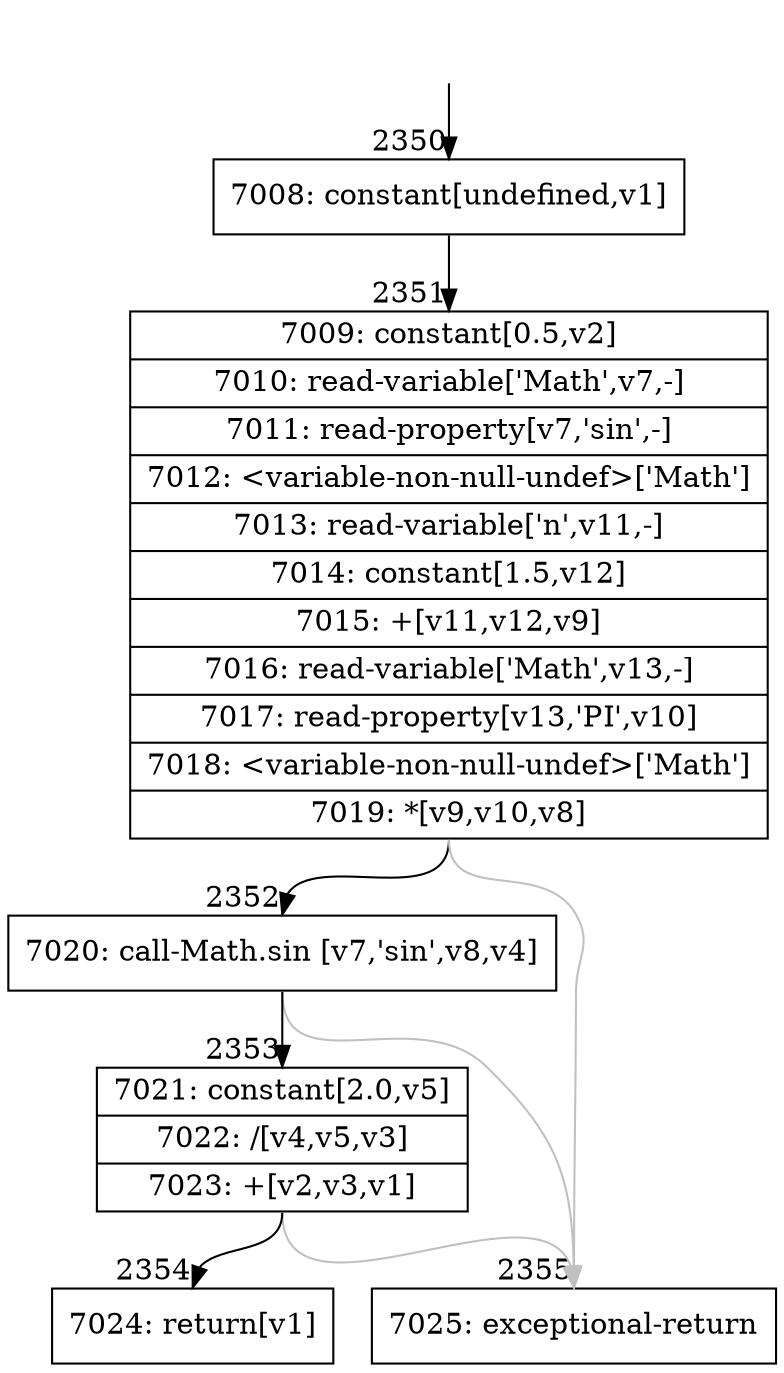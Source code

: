 digraph {
rankdir="TD"
BB_entry140[shape=none,label=""];
BB_entry140 -> BB2350 [tailport=s, headport=n, headlabel="    2350"]
BB2350 [shape=record label="{7008: constant[undefined,v1]}" ] 
BB2350 -> BB2351 [tailport=s, headport=n, headlabel="      2351"]
BB2351 [shape=record label="{7009: constant[0.5,v2]|7010: read-variable['Math',v7,-]|7011: read-property[v7,'sin',-]|7012: \<variable-non-null-undef\>['Math']|7013: read-variable['n',v11,-]|7014: constant[1.5,v12]|7015: +[v11,v12,v9]|7016: read-variable['Math',v13,-]|7017: read-property[v13,'PI',v10]|7018: \<variable-non-null-undef\>['Math']|7019: *[v9,v10,v8]}" ] 
BB2351 -> BB2352 [tailport=s, headport=n, headlabel="      2352"]
BB2351 -> BB2355 [tailport=s, headport=n, color=gray, headlabel="      2355"]
BB2352 [shape=record label="{7020: call-Math.sin [v7,'sin',v8,v4]}" ] 
BB2352 -> BB2353 [tailport=s, headport=n, headlabel="      2353"]
BB2352 -> BB2355 [tailport=s, headport=n, color=gray]
BB2353 [shape=record label="{7021: constant[2.0,v5]|7022: /[v4,v5,v3]|7023: +[v2,v3,v1]}" ] 
BB2353 -> BB2354 [tailport=s, headport=n, headlabel="      2354"]
BB2353 -> BB2355 [tailport=s, headport=n, color=gray]
BB2354 [shape=record label="{7024: return[v1]}" ] 
BB2355 [shape=record label="{7025: exceptional-return}" ] 
//#$~ 2462
}
